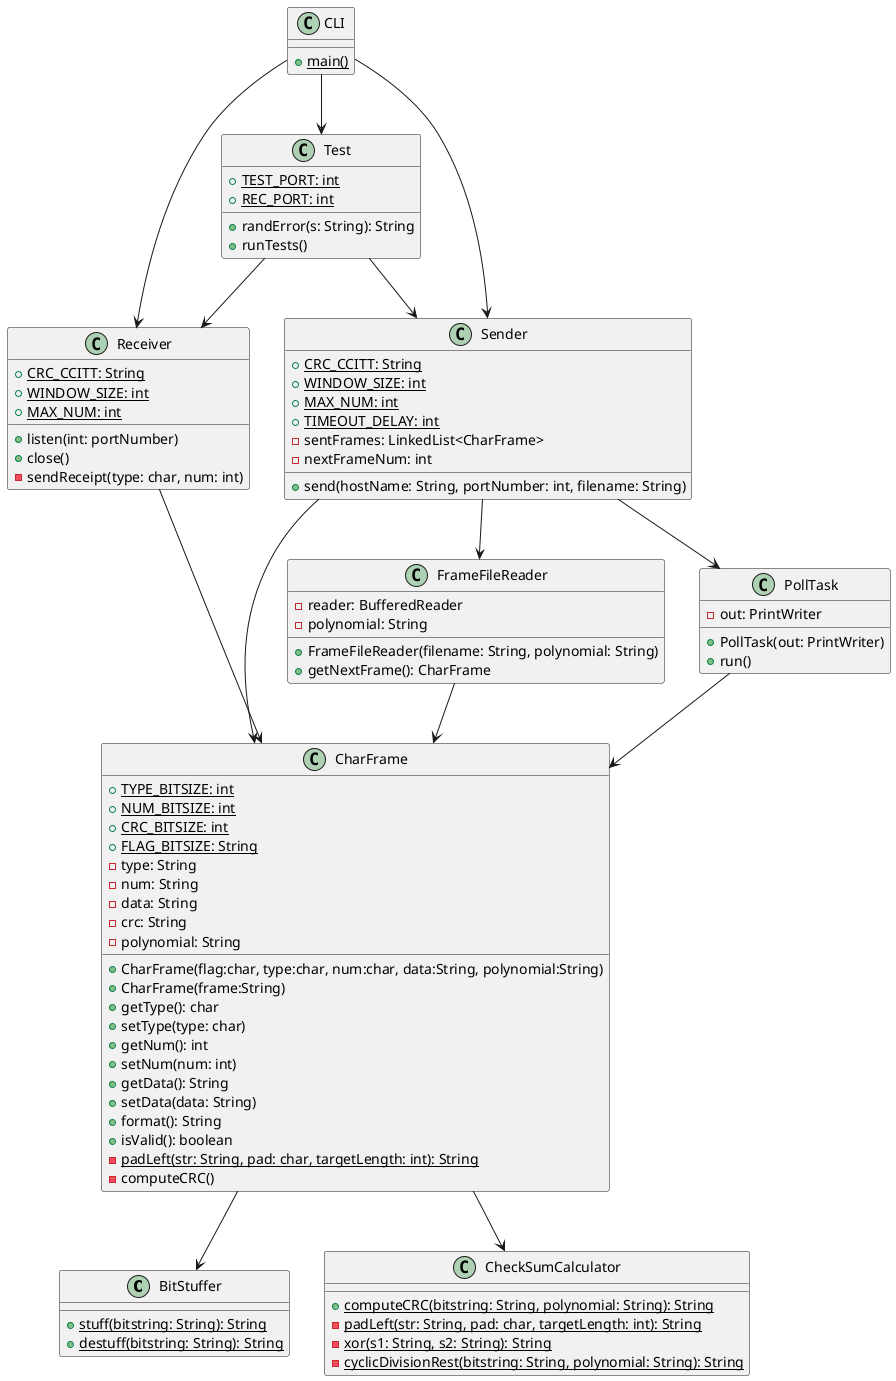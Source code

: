 @startuml Diagramme de classe
skinparam defaultFontName Courier 10 Pitch

class BitStuffer {
    {static} +stuff(bitstring: String): String
    {static} +destuff(bitstring: String): String
}

class CheckSumCalculator {
    {static} +computeCRC(bitstring: String, polynomial: String): String
    {static} -padLeft(str: String, pad: char, targetLength: int): String
    {static} -xor(s1: String, s2: String): String
    {static} -cyclicDivisionRest(bitstring: String, polynomial: String): String
}

class CharFrame {
    {static} +TYPE_BITSIZE: int
    {static} +NUM_BITSIZE: int
    {static} +CRC_BITSIZE: int
    {static} +FLAG_BITSIZE: String
    -type: String
    -num: String
    -data: String
    -crc: String
    -polynomial: String

	+CharFrame(flag:char, type:char, num:char, data:String, polynomial:String)
	+CharFrame(frame:String)
    +getType(): char
    +setType(type: char)
    +getNum(): int
    +setNum(num: int)
    +getData(): String
    +setData(data: String)
    +format(): String
    +isValid(): boolean
    {static} -padLeft(str: String, pad: char, targetLength: int): String
    -computeCRC()
}

class FrameFileReader {
    -reader: BufferedReader
    -polynomial: String

    +FrameFileReader(filename: String, polynomial: String)
    +getNextFrame(): CharFrame
}

Class Receiver {
    {static} +CRC_CCITT: String
    {static} +WINDOW_SIZE: int
    {static} +MAX_NUM: int
    
    +listen(int: portNumber)
    +close()
    -sendReceipt(type: char, num: int)
}

Class Sender {
    {static} +CRC_CCITT: String
    {static} +WINDOW_SIZE: int
    {static} +MAX_NUM: int
    {static} +TIMEOUT_DELAY: int
    -sentFrames: LinkedList<CharFrame>
    -nextFrameNum: int

    +send(hostName: String, portNumber: int, filename: String) 
}

class PollTask {
    -out: PrintWriter
    +PollTask(out: PrintWriter)
    +run()
}

Class CLI {
    {static} +main()
}

Class Test {
    {static} +TEST_PORT: int
    {static} +REC_PORT: int

    +randError(s: String): String
    +runTests()
}

CLI --> Test
Test --> Receiver
Test --> Sender

CLI --> Receiver
CLI --> Sender

Receiver --> CharFrame
Sender --> CharFrame
Sender --> FrameFileReader
Sender --> PollTask

FrameFileReader --> CharFrame
PollTask --> CharFrame

CharFrame --> BitStuffer
CharFrame --> CheckSumCalculator

@enduml
